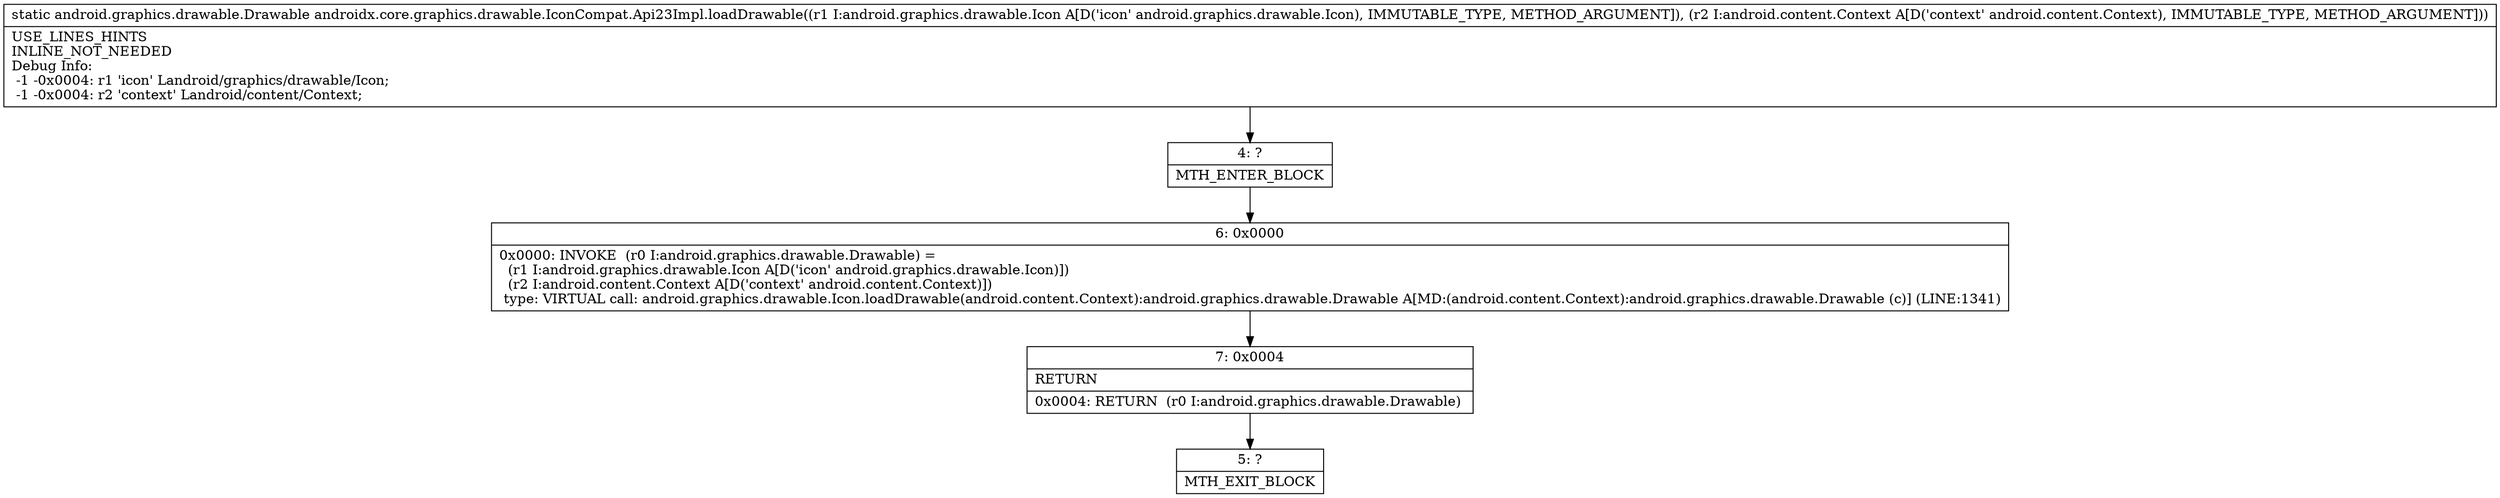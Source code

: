 digraph "CFG forandroidx.core.graphics.drawable.IconCompat.Api23Impl.loadDrawable(Landroid\/graphics\/drawable\/Icon;Landroid\/content\/Context;)Landroid\/graphics\/drawable\/Drawable;" {
Node_4 [shape=record,label="{4\:\ ?|MTH_ENTER_BLOCK\l}"];
Node_6 [shape=record,label="{6\:\ 0x0000|0x0000: INVOKE  (r0 I:android.graphics.drawable.Drawable) = \l  (r1 I:android.graphics.drawable.Icon A[D('icon' android.graphics.drawable.Icon)])\l  (r2 I:android.content.Context A[D('context' android.content.Context)])\l type: VIRTUAL call: android.graphics.drawable.Icon.loadDrawable(android.content.Context):android.graphics.drawable.Drawable A[MD:(android.content.Context):android.graphics.drawable.Drawable (c)] (LINE:1341)\l}"];
Node_7 [shape=record,label="{7\:\ 0x0004|RETURN\l|0x0004: RETURN  (r0 I:android.graphics.drawable.Drawable) \l}"];
Node_5 [shape=record,label="{5\:\ ?|MTH_EXIT_BLOCK\l}"];
MethodNode[shape=record,label="{static android.graphics.drawable.Drawable androidx.core.graphics.drawable.IconCompat.Api23Impl.loadDrawable((r1 I:android.graphics.drawable.Icon A[D('icon' android.graphics.drawable.Icon), IMMUTABLE_TYPE, METHOD_ARGUMENT]), (r2 I:android.content.Context A[D('context' android.content.Context), IMMUTABLE_TYPE, METHOD_ARGUMENT]))  | USE_LINES_HINTS\lINLINE_NOT_NEEDED\lDebug Info:\l  \-1 \-0x0004: r1 'icon' Landroid\/graphics\/drawable\/Icon;\l  \-1 \-0x0004: r2 'context' Landroid\/content\/Context;\l}"];
MethodNode -> Node_4;Node_4 -> Node_6;
Node_6 -> Node_7;
Node_7 -> Node_5;
}

